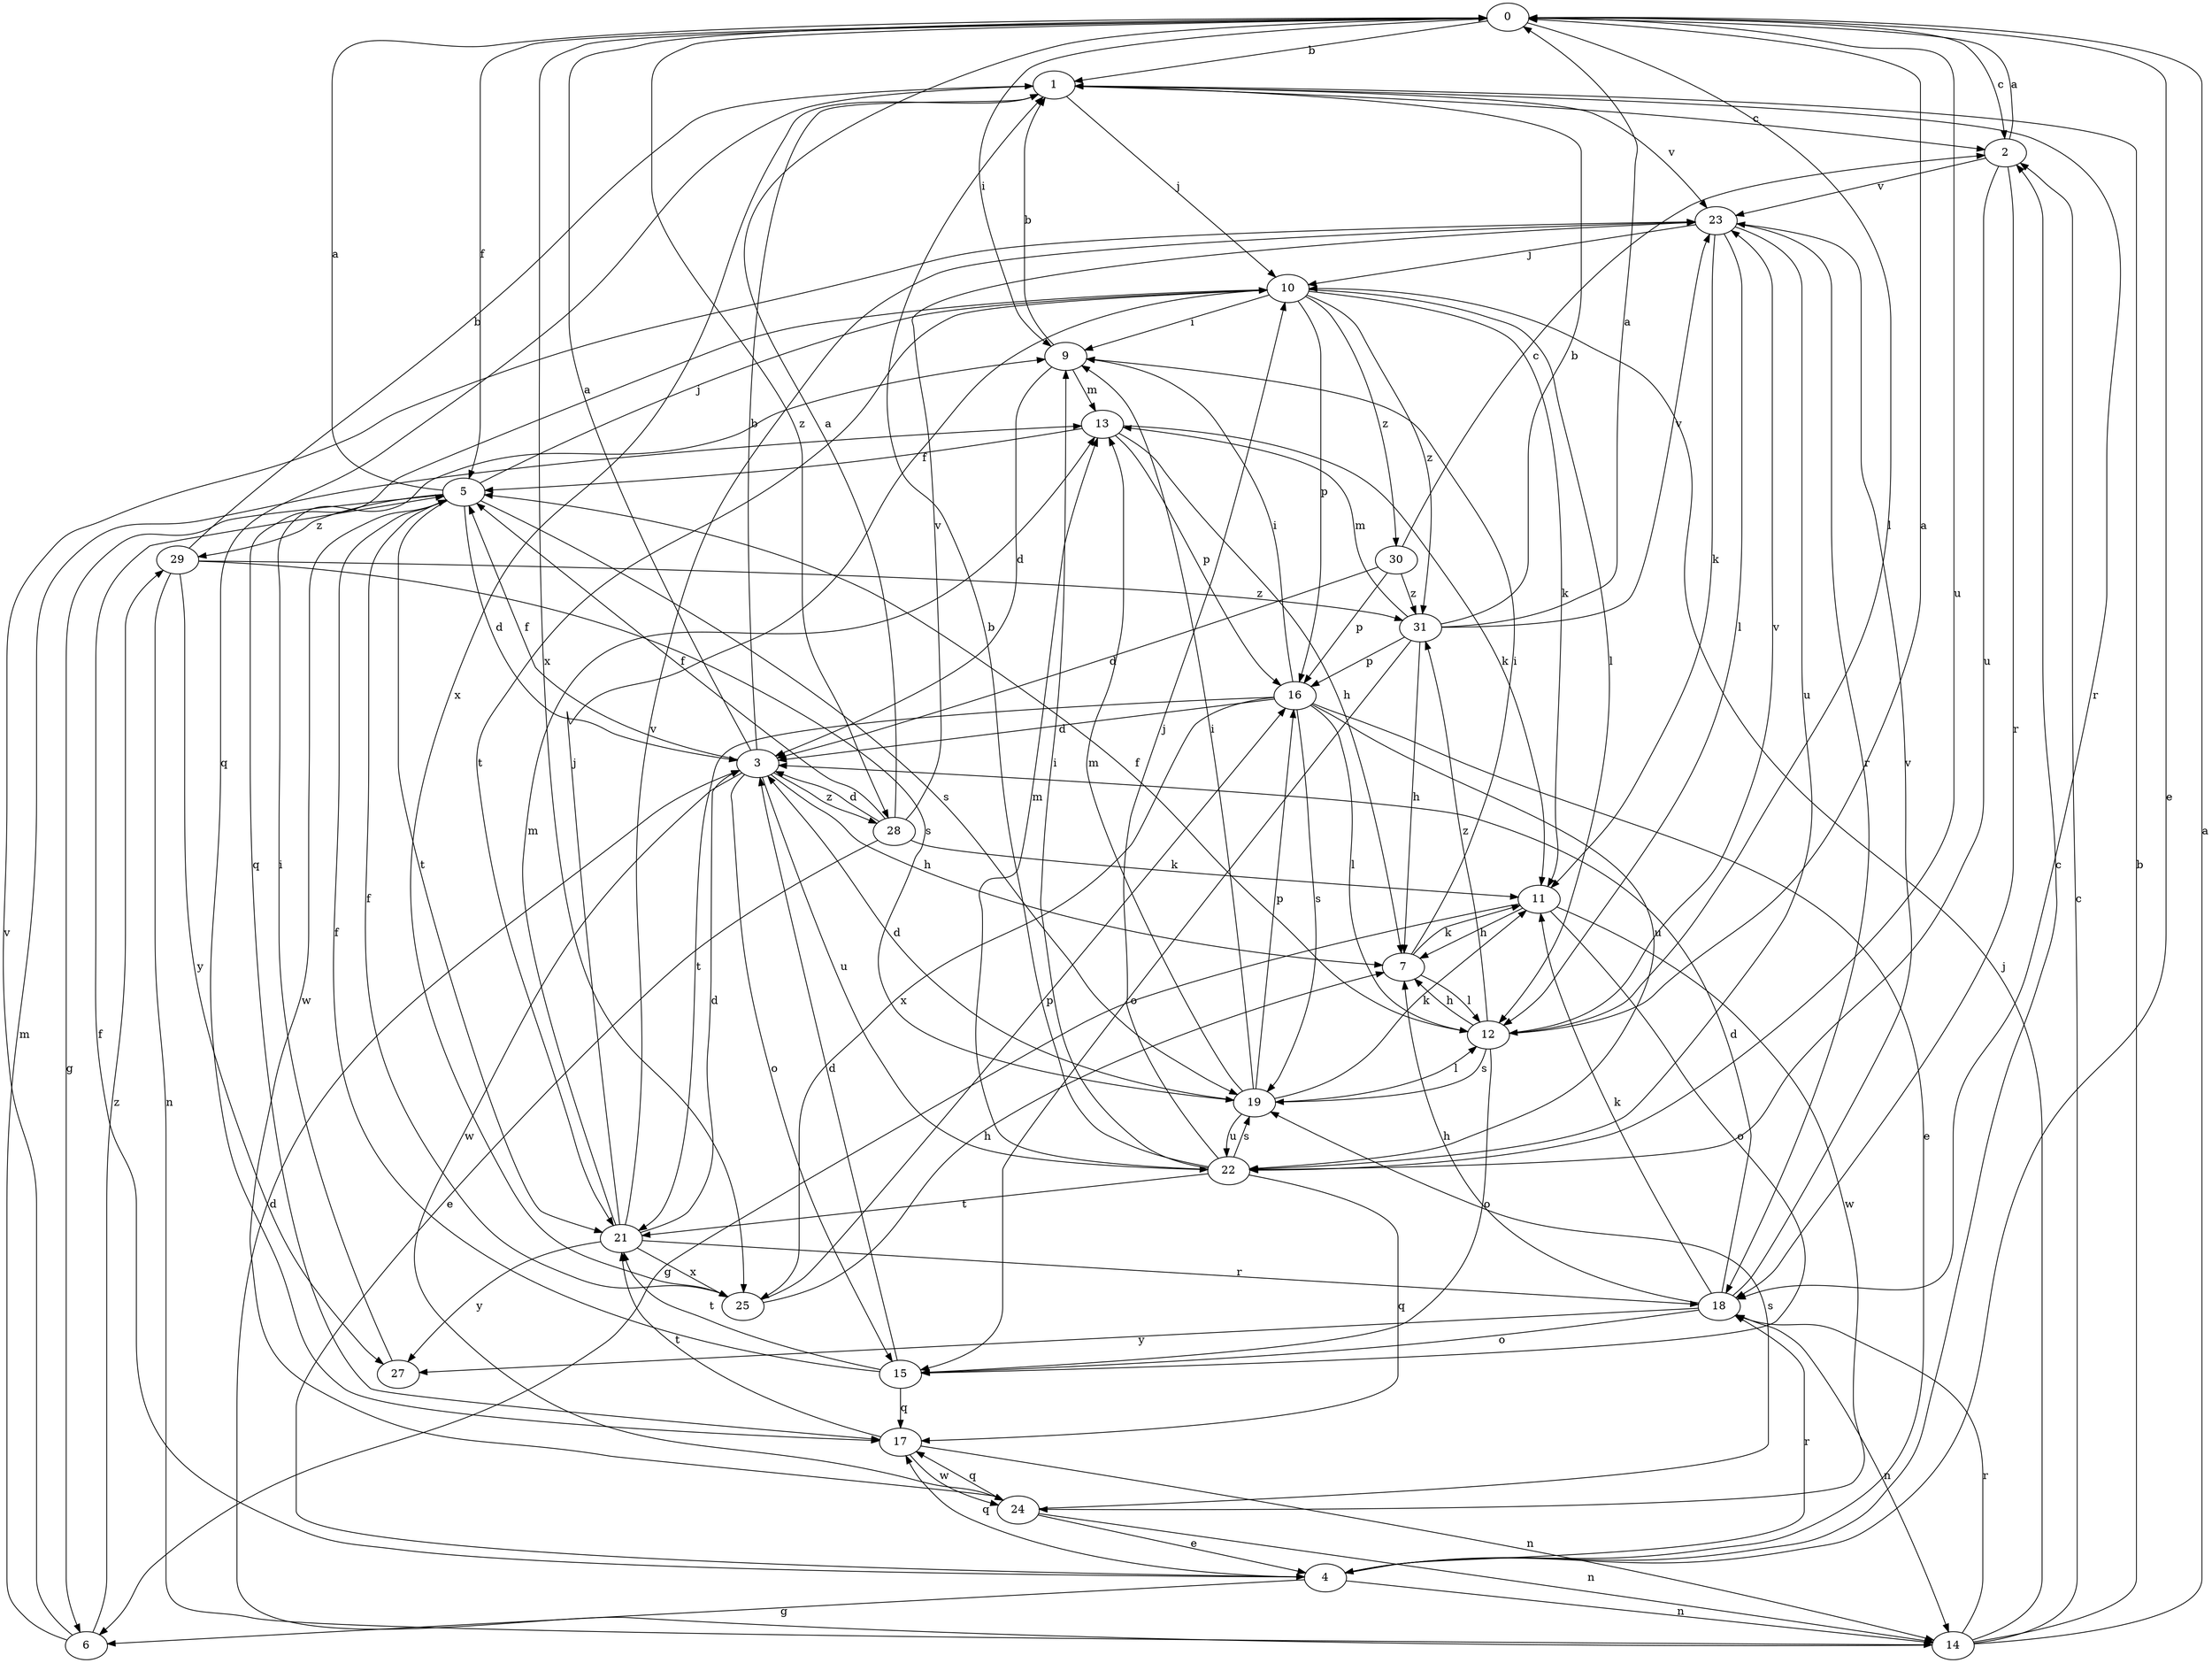 strict digraph  {
0;
1;
2;
3;
4;
5;
6;
7;
9;
10;
11;
12;
13;
14;
15;
16;
17;
18;
19;
21;
22;
23;
24;
25;
27;
28;
29;
30;
31;
0 -> 1  [label=b];
0 -> 2  [label=c];
0 -> 4  [label=e];
0 -> 5  [label=f];
0 -> 9  [label=i];
0 -> 12  [label=l];
0 -> 22  [label=u];
0 -> 25  [label=x];
0 -> 28  [label=z];
1 -> 2  [label=c];
1 -> 10  [label=j];
1 -> 17  [label=q];
1 -> 18  [label=r];
1 -> 23  [label=v];
1 -> 25  [label=x];
2 -> 0  [label=a];
2 -> 18  [label=r];
2 -> 22  [label=u];
2 -> 23  [label=v];
3 -> 0  [label=a];
3 -> 1  [label=b];
3 -> 5  [label=f];
3 -> 7  [label=h];
3 -> 15  [label=o];
3 -> 22  [label=u];
3 -> 24  [label=w];
3 -> 28  [label=z];
4 -> 2  [label=c];
4 -> 5  [label=f];
4 -> 6  [label=g];
4 -> 14  [label=n];
4 -> 17  [label=q];
4 -> 18  [label=r];
5 -> 0  [label=a];
5 -> 3  [label=d];
5 -> 6  [label=g];
5 -> 10  [label=j];
5 -> 19  [label=s];
5 -> 21  [label=t];
5 -> 24  [label=w];
5 -> 29  [label=z];
6 -> 13  [label=m];
6 -> 23  [label=v];
6 -> 29  [label=z];
7 -> 9  [label=i];
7 -> 11  [label=k];
7 -> 12  [label=l];
9 -> 1  [label=b];
9 -> 3  [label=d];
9 -> 13  [label=m];
10 -> 9  [label=i];
10 -> 11  [label=k];
10 -> 12  [label=l];
10 -> 16  [label=p];
10 -> 17  [label=q];
10 -> 21  [label=t];
10 -> 30  [label=z];
10 -> 31  [label=z];
11 -> 6  [label=g];
11 -> 7  [label=h];
11 -> 15  [label=o];
11 -> 24  [label=w];
12 -> 0  [label=a];
12 -> 5  [label=f];
12 -> 7  [label=h];
12 -> 15  [label=o];
12 -> 19  [label=s];
12 -> 23  [label=v];
12 -> 31  [label=z];
13 -> 5  [label=f];
13 -> 7  [label=h];
13 -> 11  [label=k];
13 -> 16  [label=p];
14 -> 0  [label=a];
14 -> 1  [label=b];
14 -> 2  [label=c];
14 -> 3  [label=d];
14 -> 10  [label=j];
14 -> 18  [label=r];
15 -> 3  [label=d];
15 -> 5  [label=f];
15 -> 17  [label=q];
15 -> 21  [label=t];
16 -> 3  [label=d];
16 -> 4  [label=e];
16 -> 9  [label=i];
16 -> 12  [label=l];
16 -> 19  [label=s];
16 -> 21  [label=t];
16 -> 22  [label=u];
16 -> 25  [label=x];
17 -> 14  [label=n];
17 -> 21  [label=t];
17 -> 24  [label=w];
18 -> 3  [label=d];
18 -> 7  [label=h];
18 -> 11  [label=k];
18 -> 14  [label=n];
18 -> 15  [label=o];
18 -> 23  [label=v];
18 -> 27  [label=y];
19 -> 3  [label=d];
19 -> 9  [label=i];
19 -> 11  [label=k];
19 -> 12  [label=l];
19 -> 13  [label=m];
19 -> 16  [label=p];
19 -> 22  [label=u];
21 -> 3  [label=d];
21 -> 10  [label=j];
21 -> 13  [label=m];
21 -> 18  [label=r];
21 -> 23  [label=v];
21 -> 25  [label=x];
21 -> 27  [label=y];
22 -> 1  [label=b];
22 -> 9  [label=i];
22 -> 10  [label=j];
22 -> 13  [label=m];
22 -> 17  [label=q];
22 -> 19  [label=s];
22 -> 21  [label=t];
23 -> 10  [label=j];
23 -> 11  [label=k];
23 -> 12  [label=l];
23 -> 18  [label=r];
23 -> 22  [label=u];
24 -> 4  [label=e];
24 -> 14  [label=n];
24 -> 17  [label=q];
24 -> 19  [label=s];
25 -> 5  [label=f];
25 -> 7  [label=h];
25 -> 16  [label=p];
27 -> 9  [label=i];
28 -> 0  [label=a];
28 -> 3  [label=d];
28 -> 4  [label=e];
28 -> 5  [label=f];
28 -> 11  [label=k];
28 -> 23  [label=v];
29 -> 1  [label=b];
29 -> 14  [label=n];
29 -> 19  [label=s];
29 -> 27  [label=y];
29 -> 31  [label=z];
30 -> 2  [label=c];
30 -> 3  [label=d];
30 -> 16  [label=p];
30 -> 31  [label=z];
31 -> 0  [label=a];
31 -> 1  [label=b];
31 -> 7  [label=h];
31 -> 13  [label=m];
31 -> 15  [label=o];
31 -> 16  [label=p];
31 -> 23  [label=v];
}
